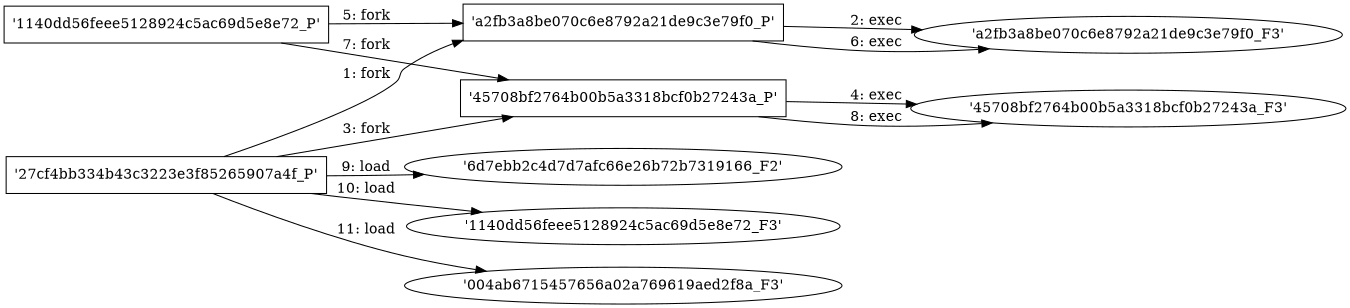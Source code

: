 digraph "D:\Learning\Paper\apt\基于CTI的攻击预警\Dataset\攻击图\ASGfromALLCTI\Cryptojacking Extensions Found on Google Chrome Web Store.dot" {
rankdir="LR"
size="9"
fixedsize="false"
splines="true"
nodesep=0.3
ranksep=0
fontsize=10
overlap="scalexy"
engine= "neato"
	"'27cf4bb334b43c3223e3f85265907a4f_P'" [node_type=Process shape=box]
	"'a2fb3a8be070c6e8792a21de9c3e79f0_P'" [node_type=Process shape=box]
	"'27cf4bb334b43c3223e3f85265907a4f_P'" -> "'a2fb3a8be070c6e8792a21de9c3e79f0_P'" [label="1: fork"]
	"'a2fb3a8be070c6e8792a21de9c3e79f0_P'" [node_type=Process shape=box]
	"'a2fb3a8be070c6e8792a21de9c3e79f0_F3'" [node_type=File shape=ellipse]
	"'a2fb3a8be070c6e8792a21de9c3e79f0_P'" -> "'a2fb3a8be070c6e8792a21de9c3e79f0_F3'" [label="2: exec"]
	"'27cf4bb334b43c3223e3f85265907a4f_P'" [node_type=Process shape=box]
	"'45708bf2764b00b5a3318bcf0b27243a_P'" [node_type=Process shape=box]
	"'27cf4bb334b43c3223e3f85265907a4f_P'" -> "'45708bf2764b00b5a3318bcf0b27243a_P'" [label="3: fork"]
	"'45708bf2764b00b5a3318bcf0b27243a_P'" [node_type=Process shape=box]
	"'45708bf2764b00b5a3318bcf0b27243a_F3'" [node_type=File shape=ellipse]
	"'45708bf2764b00b5a3318bcf0b27243a_P'" -> "'45708bf2764b00b5a3318bcf0b27243a_F3'" [label="4: exec"]
	"'1140dd56feee5128924c5ac69d5e8e72_P'" [node_type=Process shape=box]
	"'a2fb3a8be070c6e8792a21de9c3e79f0_P'" [node_type=Process shape=box]
	"'1140dd56feee5128924c5ac69d5e8e72_P'" -> "'a2fb3a8be070c6e8792a21de9c3e79f0_P'" [label="5: fork"]
	"'a2fb3a8be070c6e8792a21de9c3e79f0_P'" [node_type=Process shape=box]
	"'a2fb3a8be070c6e8792a21de9c3e79f0_F3'" [node_type=File shape=ellipse]
	"'a2fb3a8be070c6e8792a21de9c3e79f0_P'" -> "'a2fb3a8be070c6e8792a21de9c3e79f0_F3'" [label="6: exec"]
	"'1140dd56feee5128924c5ac69d5e8e72_P'" [node_type=Process shape=box]
	"'45708bf2764b00b5a3318bcf0b27243a_P'" [node_type=Process shape=box]
	"'1140dd56feee5128924c5ac69d5e8e72_P'" -> "'45708bf2764b00b5a3318bcf0b27243a_P'" [label="7: fork"]
	"'45708bf2764b00b5a3318bcf0b27243a_P'" [node_type=Process shape=box]
	"'45708bf2764b00b5a3318bcf0b27243a_F3'" [node_type=File shape=ellipse]
	"'45708bf2764b00b5a3318bcf0b27243a_P'" -> "'45708bf2764b00b5a3318bcf0b27243a_F3'" [label="8: exec"]
	"'6d7ebb2c4d7d7afc66e26b72b7319166_F2'" [node_type=file shape=ellipse]
	"'27cf4bb334b43c3223e3f85265907a4f_P'" [node_type=Process shape=box]
	"'27cf4bb334b43c3223e3f85265907a4f_P'" -> "'6d7ebb2c4d7d7afc66e26b72b7319166_F2'" [label="9: load"]
	"'1140dd56feee5128924c5ac69d5e8e72_F3'" [node_type=file shape=ellipse]
	"'27cf4bb334b43c3223e3f85265907a4f_P'" [node_type=Process shape=box]
	"'27cf4bb334b43c3223e3f85265907a4f_P'" -> "'1140dd56feee5128924c5ac69d5e8e72_F3'" [label="10: load"]
	"'004ab6715457656a02a769619aed2f8a_F3'" [node_type=file shape=ellipse]
	"'27cf4bb334b43c3223e3f85265907a4f_P'" [node_type=Process shape=box]
	"'27cf4bb334b43c3223e3f85265907a4f_P'" -> "'004ab6715457656a02a769619aed2f8a_F3'" [label="11: load"]
}
